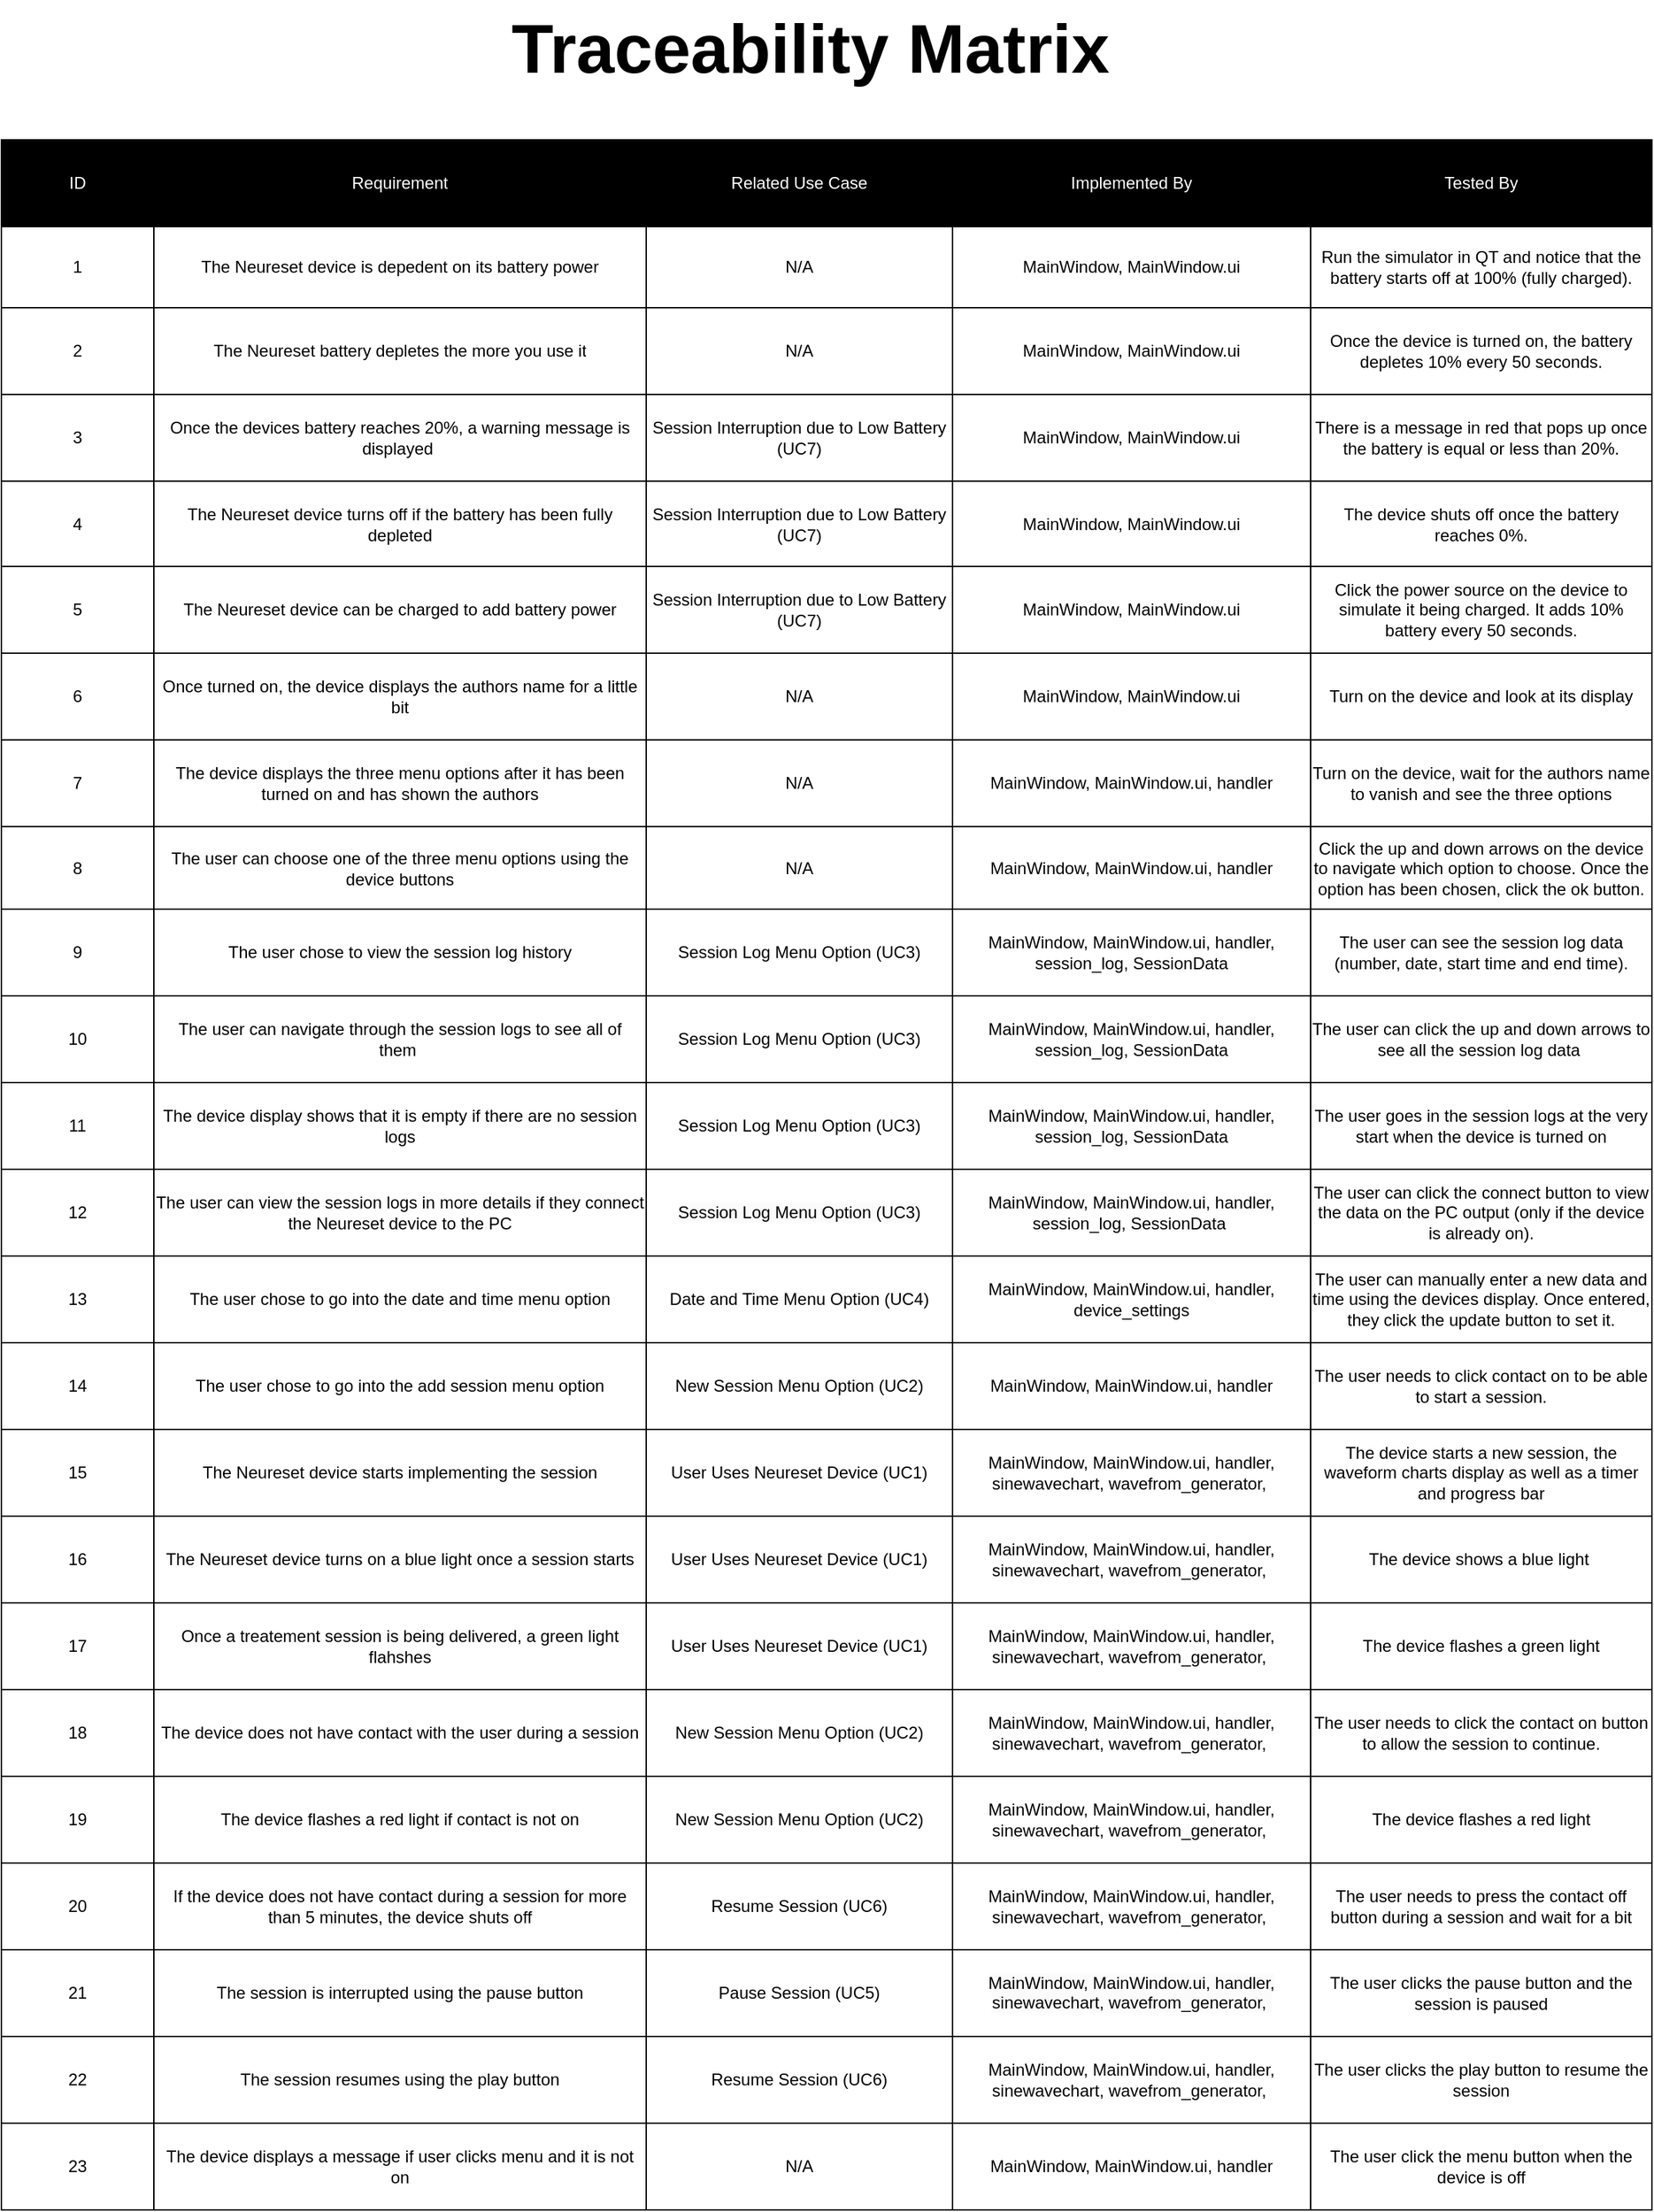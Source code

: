 <mxfile version="24.2.5" type="device">
  <diagram name="Page-1" id="7CC0Idg_L-vbRcXFa-VR">
    <mxGraphModel dx="3588" dy="2484" grid="1" gridSize="10" guides="1" tooltips="1" connect="1" arrows="1" fold="1" page="1" pageScale="1" pageWidth="1350" pageHeight="1800" math="0" shadow="0">
      <root>
        <mxCell id="0" />
        <mxCell id="1" parent="0" />
        <mxCell id="Rrt1pkGHF1JBezEq-9He-1" value="" style="shape=table;startSize=0;container=1;collapsible=0;childLayout=tableLayout;" parent="1" vertex="1">
          <mxGeometry x="80" y="180" width="1180" height="1480" as="geometry" />
        </mxCell>
        <mxCell id="Rrt1pkGHF1JBezEq-9He-2" value="" style="shape=tableRow;horizontal=0;startSize=0;swimlaneHead=0;swimlaneBody=0;strokeColor=inherit;top=0;left=0;bottom=0;right=0;collapsible=0;dropTarget=0;fillColor=none;points=[[0,0.5],[1,0.5]];portConstraint=eastwest;" parent="Rrt1pkGHF1JBezEq-9He-1" vertex="1">
          <mxGeometry width="1180" height="62" as="geometry" />
        </mxCell>
        <mxCell id="Rrt1pkGHF1JBezEq-9He-3" value="&lt;font color=&quot;#ffffff&quot;&gt;ID&lt;/font&gt;" style="shape=partialRectangle;html=1;whiteSpace=wrap;connectable=0;strokeColor=inherit;overflow=hidden;fillColor=#000000;top=0;left=0;bottom=0;right=0;pointerEvents=1;" parent="Rrt1pkGHF1JBezEq-9He-2" vertex="1">
          <mxGeometry width="109" height="62" as="geometry">
            <mxRectangle width="109" height="62" as="alternateBounds" />
          </mxGeometry>
        </mxCell>
        <mxCell id="Rrt1pkGHF1JBezEq-9He-4" value="&lt;font color=&quot;#ffffff&quot;&gt;Requirement&lt;/font&gt;" style="shape=partialRectangle;html=1;whiteSpace=wrap;connectable=0;strokeColor=inherit;overflow=hidden;fillColor=#000000;top=0;left=0;bottom=0;right=0;pointerEvents=1;" parent="Rrt1pkGHF1JBezEq-9He-2" vertex="1">
          <mxGeometry x="109" width="352" height="62" as="geometry">
            <mxRectangle width="352" height="62" as="alternateBounds" />
          </mxGeometry>
        </mxCell>
        <mxCell id="Rrt1pkGHF1JBezEq-9He-5" value="&lt;font color=&quot;#ffffff&quot;&gt;Related Use Case&lt;/font&gt;" style="shape=partialRectangle;html=1;whiteSpace=wrap;connectable=0;strokeColor=inherit;overflow=hidden;fillColor=#000000;top=0;left=0;bottom=0;right=0;pointerEvents=1;" parent="Rrt1pkGHF1JBezEq-9He-2" vertex="1">
          <mxGeometry x="461" width="219" height="62" as="geometry">
            <mxRectangle width="219" height="62" as="alternateBounds" />
          </mxGeometry>
        </mxCell>
        <mxCell id="Rrt1pkGHF1JBezEq-9He-6" value="&lt;font color=&quot;#ffffff&quot;&gt;Implemented By&lt;/font&gt;" style="shape=partialRectangle;html=1;whiteSpace=wrap;connectable=0;strokeColor=inherit;overflow=hidden;fillColor=#000000;top=0;left=0;bottom=0;right=0;pointerEvents=1;" parent="Rrt1pkGHF1JBezEq-9He-2" vertex="1">
          <mxGeometry x="680" width="256" height="62" as="geometry">
            <mxRectangle width="256" height="62" as="alternateBounds" />
          </mxGeometry>
        </mxCell>
        <mxCell id="Rrt1pkGHF1JBezEq-9He-7" value="&lt;font color=&quot;#ffffff&quot;&gt;Tested By&lt;/font&gt;" style="shape=partialRectangle;html=1;whiteSpace=wrap;connectable=0;strokeColor=inherit;overflow=hidden;fillColor=#000000;top=0;left=0;bottom=0;right=0;pointerEvents=1;" parent="Rrt1pkGHF1JBezEq-9He-2" vertex="1">
          <mxGeometry x="936" width="244" height="62" as="geometry">
            <mxRectangle width="244" height="62" as="alternateBounds" />
          </mxGeometry>
        </mxCell>
        <mxCell id="Rrt1pkGHF1JBezEq-9He-8" value="" style="shape=tableRow;horizontal=0;startSize=0;swimlaneHead=0;swimlaneBody=0;strokeColor=inherit;top=0;left=0;bottom=0;right=0;collapsible=0;dropTarget=0;fillColor=none;points=[[0,0.5],[1,0.5]];portConstraint=eastwest;" parent="Rrt1pkGHF1JBezEq-9He-1" vertex="1">
          <mxGeometry y="62" width="1180" height="58" as="geometry" />
        </mxCell>
        <mxCell id="Rrt1pkGHF1JBezEq-9He-9" value="1" style="shape=partialRectangle;html=1;whiteSpace=wrap;connectable=0;strokeColor=inherit;overflow=hidden;fillColor=none;top=0;left=0;bottom=0;right=0;pointerEvents=1;" parent="Rrt1pkGHF1JBezEq-9He-8" vertex="1">
          <mxGeometry width="109" height="58" as="geometry">
            <mxRectangle width="109" height="58" as="alternateBounds" />
          </mxGeometry>
        </mxCell>
        <mxCell id="Rrt1pkGHF1JBezEq-9He-10" value="The Neureset device is depedent on its battery power" style="shape=partialRectangle;html=1;whiteSpace=wrap;connectable=0;strokeColor=inherit;overflow=hidden;fillColor=none;top=0;left=0;bottom=0;right=0;pointerEvents=1;" parent="Rrt1pkGHF1JBezEq-9He-8" vertex="1">
          <mxGeometry x="109" width="352" height="58" as="geometry">
            <mxRectangle width="352" height="58" as="alternateBounds" />
          </mxGeometry>
        </mxCell>
        <mxCell id="Rrt1pkGHF1JBezEq-9He-11" value="N/A" style="shape=partialRectangle;html=1;whiteSpace=wrap;connectable=0;strokeColor=inherit;overflow=hidden;fillColor=none;top=0;left=0;bottom=0;right=0;pointerEvents=1;" parent="Rrt1pkGHF1JBezEq-9He-8" vertex="1">
          <mxGeometry x="461" width="219" height="58" as="geometry">
            <mxRectangle width="219" height="58" as="alternateBounds" />
          </mxGeometry>
        </mxCell>
        <mxCell id="Rrt1pkGHF1JBezEq-9He-12" value="MainWindow, MainWindow.ui" style="shape=partialRectangle;html=1;whiteSpace=wrap;connectable=0;strokeColor=inherit;overflow=hidden;fillColor=none;top=0;left=0;bottom=0;right=0;pointerEvents=1;" parent="Rrt1pkGHF1JBezEq-9He-8" vertex="1">
          <mxGeometry x="680" width="256" height="58" as="geometry">
            <mxRectangle width="256" height="58" as="alternateBounds" />
          </mxGeometry>
        </mxCell>
        <mxCell id="Rrt1pkGHF1JBezEq-9He-13" value="Run the simulator in QT and notice that the battery starts off at 100% (fully charged)." style="shape=partialRectangle;html=1;whiteSpace=wrap;connectable=0;strokeColor=inherit;overflow=hidden;fillColor=none;top=0;left=0;bottom=0;right=0;pointerEvents=1;" parent="Rrt1pkGHF1JBezEq-9He-8" vertex="1">
          <mxGeometry x="936" width="244" height="58" as="geometry">
            <mxRectangle width="244" height="58" as="alternateBounds" />
          </mxGeometry>
        </mxCell>
        <mxCell id="Rrt1pkGHF1JBezEq-9He-14" value="" style="shape=tableRow;horizontal=0;startSize=0;swimlaneHead=0;swimlaneBody=0;strokeColor=inherit;top=0;left=0;bottom=0;right=0;collapsible=0;dropTarget=0;fillColor=none;points=[[0,0.5],[1,0.5]];portConstraint=eastwest;" parent="Rrt1pkGHF1JBezEq-9He-1" vertex="1">
          <mxGeometry y="120" width="1180" height="62" as="geometry" />
        </mxCell>
        <mxCell id="Rrt1pkGHF1JBezEq-9He-15" value="2" style="shape=partialRectangle;html=1;whiteSpace=wrap;connectable=0;strokeColor=inherit;overflow=hidden;fillColor=none;top=0;left=0;bottom=0;right=0;pointerEvents=1;" parent="Rrt1pkGHF1JBezEq-9He-14" vertex="1">
          <mxGeometry width="109" height="62" as="geometry">
            <mxRectangle width="109" height="62" as="alternateBounds" />
          </mxGeometry>
        </mxCell>
        <mxCell id="Rrt1pkGHF1JBezEq-9He-16" value="The Neureset battery depletes the more you use it" style="shape=partialRectangle;html=1;whiteSpace=wrap;connectable=0;strokeColor=inherit;overflow=hidden;fillColor=none;top=0;left=0;bottom=0;right=0;pointerEvents=1;" parent="Rrt1pkGHF1JBezEq-9He-14" vertex="1">
          <mxGeometry x="109" width="352" height="62" as="geometry">
            <mxRectangle width="352" height="62" as="alternateBounds" />
          </mxGeometry>
        </mxCell>
        <mxCell id="Rrt1pkGHF1JBezEq-9He-17" value="N/A" style="shape=partialRectangle;html=1;whiteSpace=wrap;connectable=0;strokeColor=inherit;overflow=hidden;fillColor=none;top=0;left=0;bottom=0;right=0;pointerEvents=1;" parent="Rrt1pkGHF1JBezEq-9He-14" vertex="1">
          <mxGeometry x="461" width="219" height="62" as="geometry">
            <mxRectangle width="219" height="62" as="alternateBounds" />
          </mxGeometry>
        </mxCell>
        <mxCell id="Rrt1pkGHF1JBezEq-9He-18" value="MainWindow, MainWindow.ui" style="shape=partialRectangle;html=1;whiteSpace=wrap;connectable=0;strokeColor=inherit;overflow=hidden;fillColor=none;top=0;left=0;bottom=0;right=0;pointerEvents=1;" parent="Rrt1pkGHF1JBezEq-9He-14" vertex="1">
          <mxGeometry x="680" width="256" height="62" as="geometry">
            <mxRectangle width="256" height="62" as="alternateBounds" />
          </mxGeometry>
        </mxCell>
        <mxCell id="Rrt1pkGHF1JBezEq-9He-19" value="Once the device is turned on, the battery depletes 10% every 50 seconds." style="shape=partialRectangle;html=1;whiteSpace=wrap;connectable=0;strokeColor=inherit;overflow=hidden;fillColor=none;top=0;left=0;bottom=0;right=0;pointerEvents=1;" parent="Rrt1pkGHF1JBezEq-9He-14" vertex="1">
          <mxGeometry x="936" width="244" height="62" as="geometry">
            <mxRectangle width="244" height="62" as="alternateBounds" />
          </mxGeometry>
        </mxCell>
        <mxCell id="Rrt1pkGHF1JBezEq-9He-20" value="" style="shape=tableRow;horizontal=0;startSize=0;swimlaneHead=0;swimlaneBody=0;strokeColor=inherit;top=0;left=0;bottom=0;right=0;collapsible=0;dropTarget=0;fillColor=none;points=[[0,0.5],[1,0.5]];portConstraint=eastwest;" parent="Rrt1pkGHF1JBezEq-9He-1" vertex="1">
          <mxGeometry y="182" width="1180" height="62" as="geometry" />
        </mxCell>
        <mxCell id="Rrt1pkGHF1JBezEq-9He-21" value="3" style="shape=partialRectangle;html=1;whiteSpace=wrap;connectable=0;strokeColor=inherit;overflow=hidden;fillColor=none;top=0;left=0;bottom=0;right=0;pointerEvents=1;" parent="Rrt1pkGHF1JBezEq-9He-20" vertex="1">
          <mxGeometry width="109" height="62" as="geometry">
            <mxRectangle width="109" height="62" as="alternateBounds" />
          </mxGeometry>
        </mxCell>
        <mxCell id="Rrt1pkGHF1JBezEq-9He-22" value="Once the devices battery reaches 20%, a warning message is displayed&amp;nbsp;" style="shape=partialRectangle;html=1;whiteSpace=wrap;connectable=0;strokeColor=inherit;overflow=hidden;fillColor=none;top=0;left=0;bottom=0;right=0;pointerEvents=1;" parent="Rrt1pkGHF1JBezEq-9He-20" vertex="1">
          <mxGeometry x="109" width="352" height="62" as="geometry">
            <mxRectangle width="352" height="62" as="alternateBounds" />
          </mxGeometry>
        </mxCell>
        <mxCell id="Rrt1pkGHF1JBezEq-9He-23" value="Session Interruption due to Low Battery (UC7)" style="shape=partialRectangle;html=1;whiteSpace=wrap;connectable=0;strokeColor=inherit;overflow=hidden;fillColor=none;top=0;left=0;bottom=0;right=0;pointerEvents=1;" parent="Rrt1pkGHF1JBezEq-9He-20" vertex="1">
          <mxGeometry x="461" width="219" height="62" as="geometry">
            <mxRectangle width="219" height="62" as="alternateBounds" />
          </mxGeometry>
        </mxCell>
        <mxCell id="Rrt1pkGHF1JBezEq-9He-24" value="MainWindow, MainWindow.ui" style="shape=partialRectangle;html=1;whiteSpace=wrap;connectable=0;strokeColor=inherit;overflow=hidden;fillColor=none;top=0;left=0;bottom=0;right=0;pointerEvents=1;" parent="Rrt1pkGHF1JBezEq-9He-20" vertex="1">
          <mxGeometry x="680" width="256" height="62" as="geometry">
            <mxRectangle width="256" height="62" as="alternateBounds" />
          </mxGeometry>
        </mxCell>
        <mxCell id="Rrt1pkGHF1JBezEq-9He-25" value="There is a message in red that pops up once the battery is equal or less than 20%." style="shape=partialRectangle;html=1;whiteSpace=wrap;connectable=0;strokeColor=inherit;overflow=hidden;fillColor=none;top=0;left=0;bottom=0;right=0;pointerEvents=1;" parent="Rrt1pkGHF1JBezEq-9He-20" vertex="1">
          <mxGeometry x="936" width="244" height="62" as="geometry">
            <mxRectangle width="244" height="62" as="alternateBounds" />
          </mxGeometry>
        </mxCell>
        <mxCell id="Rrt1pkGHF1JBezEq-9He-26" value="" style="shape=tableRow;horizontal=0;startSize=0;swimlaneHead=0;swimlaneBody=0;strokeColor=inherit;top=0;left=0;bottom=0;right=0;collapsible=0;dropTarget=0;fillColor=none;points=[[0,0.5],[1,0.5]];portConstraint=eastwest;" parent="Rrt1pkGHF1JBezEq-9He-1" vertex="1">
          <mxGeometry y="244" width="1180" height="61" as="geometry" />
        </mxCell>
        <mxCell id="Rrt1pkGHF1JBezEq-9He-27" value="4" style="shape=partialRectangle;html=1;whiteSpace=wrap;connectable=0;strokeColor=inherit;overflow=hidden;fillColor=none;top=0;left=0;bottom=0;right=0;pointerEvents=1;" parent="Rrt1pkGHF1JBezEq-9He-26" vertex="1">
          <mxGeometry width="109" height="61" as="geometry">
            <mxRectangle width="109" height="61" as="alternateBounds" />
          </mxGeometry>
        </mxCell>
        <mxCell id="Rrt1pkGHF1JBezEq-9He-28" value="The Neureset device turns off if the battery has been fully depleted" style="shape=partialRectangle;html=1;whiteSpace=wrap;connectable=0;strokeColor=inherit;overflow=hidden;fillColor=none;top=0;left=0;bottom=0;right=0;pointerEvents=1;" parent="Rrt1pkGHF1JBezEq-9He-26" vertex="1">
          <mxGeometry x="109" width="352" height="61" as="geometry">
            <mxRectangle width="352" height="61" as="alternateBounds" />
          </mxGeometry>
        </mxCell>
        <mxCell id="Rrt1pkGHF1JBezEq-9He-29" value="Session Interruption due to Low Battery (UC7)" style="shape=partialRectangle;html=1;whiteSpace=wrap;connectable=0;strokeColor=inherit;overflow=hidden;fillColor=none;top=0;left=0;bottom=0;right=0;pointerEvents=1;" parent="Rrt1pkGHF1JBezEq-9He-26" vertex="1">
          <mxGeometry x="461" width="219" height="61" as="geometry">
            <mxRectangle width="219" height="61" as="alternateBounds" />
          </mxGeometry>
        </mxCell>
        <mxCell id="Rrt1pkGHF1JBezEq-9He-30" value="MainWindow, MainWindow.ui" style="shape=partialRectangle;html=1;whiteSpace=wrap;connectable=0;strokeColor=inherit;overflow=hidden;fillColor=none;top=0;left=0;bottom=0;right=0;pointerEvents=1;" parent="Rrt1pkGHF1JBezEq-9He-26" vertex="1">
          <mxGeometry x="680" width="256" height="61" as="geometry">
            <mxRectangle width="256" height="61" as="alternateBounds" />
          </mxGeometry>
        </mxCell>
        <mxCell id="Rrt1pkGHF1JBezEq-9He-31" value="The device shuts off once the battery reaches 0%." style="shape=partialRectangle;html=1;whiteSpace=wrap;connectable=0;strokeColor=inherit;overflow=hidden;fillColor=none;top=0;left=0;bottom=0;right=0;pointerEvents=1;" parent="Rrt1pkGHF1JBezEq-9He-26" vertex="1">
          <mxGeometry x="936" width="244" height="61" as="geometry">
            <mxRectangle width="244" height="61" as="alternateBounds" />
          </mxGeometry>
        </mxCell>
        <mxCell id="Rrt1pkGHF1JBezEq-9He-32" style="shape=tableRow;horizontal=0;startSize=0;swimlaneHead=0;swimlaneBody=0;strokeColor=inherit;top=0;left=0;bottom=0;right=0;collapsible=0;dropTarget=0;fillColor=none;points=[[0,0.5],[1,0.5]];portConstraint=eastwest;" parent="Rrt1pkGHF1JBezEq-9He-1" vertex="1">
          <mxGeometry y="305" width="1180" height="62" as="geometry" />
        </mxCell>
        <mxCell id="Rrt1pkGHF1JBezEq-9He-33" value="5" style="shape=partialRectangle;html=1;whiteSpace=wrap;connectable=0;strokeColor=inherit;overflow=hidden;fillColor=none;top=0;left=0;bottom=0;right=0;pointerEvents=1;" parent="Rrt1pkGHF1JBezEq-9He-32" vertex="1">
          <mxGeometry width="109" height="62" as="geometry">
            <mxRectangle width="109" height="62" as="alternateBounds" />
          </mxGeometry>
        </mxCell>
        <mxCell id="Rrt1pkGHF1JBezEq-9He-34" value="The Neureset device can be charged to add battery power" style="shape=partialRectangle;html=1;whiteSpace=wrap;connectable=0;strokeColor=inherit;overflow=hidden;fillColor=none;top=0;left=0;bottom=0;right=0;pointerEvents=1;" parent="Rrt1pkGHF1JBezEq-9He-32" vertex="1">
          <mxGeometry x="109" width="352" height="62" as="geometry">
            <mxRectangle width="352" height="62" as="alternateBounds" />
          </mxGeometry>
        </mxCell>
        <mxCell id="Rrt1pkGHF1JBezEq-9He-35" value="Session Interruption due to Low Battery (UC7)" style="shape=partialRectangle;html=1;whiteSpace=wrap;connectable=0;strokeColor=inherit;overflow=hidden;fillColor=none;top=0;left=0;bottom=0;right=0;pointerEvents=1;" parent="Rrt1pkGHF1JBezEq-9He-32" vertex="1">
          <mxGeometry x="461" width="219" height="62" as="geometry">
            <mxRectangle width="219" height="62" as="alternateBounds" />
          </mxGeometry>
        </mxCell>
        <mxCell id="Rrt1pkGHF1JBezEq-9He-36" value="MainWindow, MainWindow.ui" style="shape=partialRectangle;html=1;whiteSpace=wrap;connectable=0;strokeColor=inherit;overflow=hidden;fillColor=none;top=0;left=0;bottom=0;right=0;pointerEvents=1;" parent="Rrt1pkGHF1JBezEq-9He-32" vertex="1">
          <mxGeometry x="680" width="256" height="62" as="geometry">
            <mxRectangle width="256" height="62" as="alternateBounds" />
          </mxGeometry>
        </mxCell>
        <mxCell id="Rrt1pkGHF1JBezEq-9He-37" value="Click the power source on the device to simulate it being charged. It adds 10% battery every 50 seconds." style="shape=partialRectangle;html=1;whiteSpace=wrap;connectable=0;strokeColor=inherit;overflow=hidden;fillColor=none;top=0;left=0;bottom=0;right=0;pointerEvents=1;" parent="Rrt1pkGHF1JBezEq-9He-32" vertex="1">
          <mxGeometry x="936" width="244" height="62" as="geometry">
            <mxRectangle width="244" height="62" as="alternateBounds" />
          </mxGeometry>
        </mxCell>
        <mxCell id="Rrt1pkGHF1JBezEq-9He-38" style="shape=tableRow;horizontal=0;startSize=0;swimlaneHead=0;swimlaneBody=0;strokeColor=inherit;top=0;left=0;bottom=0;right=0;collapsible=0;dropTarget=0;fillColor=none;points=[[0,0.5],[1,0.5]];portConstraint=eastwest;" parent="Rrt1pkGHF1JBezEq-9He-1" vertex="1">
          <mxGeometry y="367" width="1180" height="62" as="geometry" />
        </mxCell>
        <mxCell id="Rrt1pkGHF1JBezEq-9He-39" value="6" style="shape=partialRectangle;html=1;whiteSpace=wrap;connectable=0;strokeColor=inherit;overflow=hidden;fillColor=none;top=0;left=0;bottom=0;right=0;pointerEvents=1;" parent="Rrt1pkGHF1JBezEq-9He-38" vertex="1">
          <mxGeometry width="109" height="62" as="geometry">
            <mxRectangle width="109" height="62" as="alternateBounds" />
          </mxGeometry>
        </mxCell>
        <mxCell id="Rrt1pkGHF1JBezEq-9He-40" value="Once turned on, the device displays the authors name for a little bit" style="shape=partialRectangle;html=1;whiteSpace=wrap;connectable=0;strokeColor=inherit;overflow=hidden;fillColor=none;top=0;left=0;bottom=0;right=0;pointerEvents=1;" parent="Rrt1pkGHF1JBezEq-9He-38" vertex="1">
          <mxGeometry x="109" width="352" height="62" as="geometry">
            <mxRectangle width="352" height="62" as="alternateBounds" />
          </mxGeometry>
        </mxCell>
        <mxCell id="Rrt1pkGHF1JBezEq-9He-41" value="N/A" style="shape=partialRectangle;html=1;whiteSpace=wrap;connectable=0;strokeColor=inherit;overflow=hidden;fillColor=none;top=0;left=0;bottom=0;right=0;pointerEvents=1;" parent="Rrt1pkGHF1JBezEq-9He-38" vertex="1">
          <mxGeometry x="461" width="219" height="62" as="geometry">
            <mxRectangle width="219" height="62" as="alternateBounds" />
          </mxGeometry>
        </mxCell>
        <mxCell id="Rrt1pkGHF1JBezEq-9He-42" value="MainWindow, MainWindow.ui" style="shape=partialRectangle;html=1;whiteSpace=wrap;connectable=0;strokeColor=inherit;overflow=hidden;fillColor=none;top=0;left=0;bottom=0;right=0;pointerEvents=1;" parent="Rrt1pkGHF1JBezEq-9He-38" vertex="1">
          <mxGeometry x="680" width="256" height="62" as="geometry">
            <mxRectangle width="256" height="62" as="alternateBounds" />
          </mxGeometry>
        </mxCell>
        <mxCell id="Rrt1pkGHF1JBezEq-9He-43" value="Turn on the device and look at its display" style="shape=partialRectangle;html=1;whiteSpace=wrap;connectable=0;strokeColor=inherit;overflow=hidden;fillColor=none;top=0;left=0;bottom=0;right=0;pointerEvents=1;" parent="Rrt1pkGHF1JBezEq-9He-38" vertex="1">
          <mxGeometry x="936" width="244" height="62" as="geometry">
            <mxRectangle width="244" height="62" as="alternateBounds" />
          </mxGeometry>
        </mxCell>
        <mxCell id="Rrt1pkGHF1JBezEq-9He-44" style="shape=tableRow;horizontal=0;startSize=0;swimlaneHead=0;swimlaneBody=0;strokeColor=inherit;top=0;left=0;bottom=0;right=0;collapsible=0;dropTarget=0;fillColor=none;points=[[0,0.5],[1,0.5]];portConstraint=eastwest;" parent="Rrt1pkGHF1JBezEq-9He-1" vertex="1">
          <mxGeometry y="429" width="1180" height="62" as="geometry" />
        </mxCell>
        <mxCell id="Rrt1pkGHF1JBezEq-9He-45" value="7" style="shape=partialRectangle;html=1;whiteSpace=wrap;connectable=0;strokeColor=inherit;overflow=hidden;fillColor=none;top=0;left=0;bottom=0;right=0;pointerEvents=1;" parent="Rrt1pkGHF1JBezEq-9He-44" vertex="1">
          <mxGeometry width="109" height="62" as="geometry">
            <mxRectangle width="109" height="62" as="alternateBounds" />
          </mxGeometry>
        </mxCell>
        <mxCell id="Rrt1pkGHF1JBezEq-9He-46" value="The device displays the three menu options after it has been turned on and has shown the authors" style="shape=partialRectangle;html=1;whiteSpace=wrap;connectable=0;strokeColor=inherit;overflow=hidden;fillColor=none;top=0;left=0;bottom=0;right=0;pointerEvents=1;" parent="Rrt1pkGHF1JBezEq-9He-44" vertex="1">
          <mxGeometry x="109" width="352" height="62" as="geometry">
            <mxRectangle width="352" height="62" as="alternateBounds" />
          </mxGeometry>
        </mxCell>
        <mxCell id="Rrt1pkGHF1JBezEq-9He-47" value="N/A" style="shape=partialRectangle;html=1;whiteSpace=wrap;connectable=0;strokeColor=inherit;overflow=hidden;fillColor=none;top=0;left=0;bottom=0;right=0;pointerEvents=1;" parent="Rrt1pkGHF1JBezEq-9He-44" vertex="1">
          <mxGeometry x="461" width="219" height="62" as="geometry">
            <mxRectangle width="219" height="62" as="alternateBounds" />
          </mxGeometry>
        </mxCell>
        <mxCell id="Rrt1pkGHF1JBezEq-9He-48" value="MainWindow, MainWindow.ui, handler" style="shape=partialRectangle;html=1;whiteSpace=wrap;connectable=0;strokeColor=inherit;overflow=hidden;fillColor=none;top=0;left=0;bottom=0;right=0;pointerEvents=1;" parent="Rrt1pkGHF1JBezEq-9He-44" vertex="1">
          <mxGeometry x="680" width="256" height="62" as="geometry">
            <mxRectangle width="256" height="62" as="alternateBounds" />
          </mxGeometry>
        </mxCell>
        <mxCell id="Rrt1pkGHF1JBezEq-9He-49" value="Turn on the device, wait for the authors name to vanish and see the three options" style="shape=partialRectangle;html=1;whiteSpace=wrap;connectable=0;strokeColor=inherit;overflow=hidden;fillColor=none;top=0;left=0;bottom=0;right=0;pointerEvents=1;" parent="Rrt1pkGHF1JBezEq-9He-44" vertex="1">
          <mxGeometry x="936" width="244" height="62" as="geometry">
            <mxRectangle width="244" height="62" as="alternateBounds" />
          </mxGeometry>
        </mxCell>
        <mxCell id="Rrt1pkGHF1JBezEq-9He-50" style="shape=tableRow;horizontal=0;startSize=0;swimlaneHead=0;swimlaneBody=0;strokeColor=inherit;top=0;left=0;bottom=0;right=0;collapsible=0;dropTarget=0;fillColor=none;points=[[0,0.5],[1,0.5]];portConstraint=eastwest;" parent="Rrt1pkGHF1JBezEq-9He-1" vertex="1">
          <mxGeometry y="491" width="1180" height="59" as="geometry" />
        </mxCell>
        <mxCell id="Rrt1pkGHF1JBezEq-9He-51" value="8" style="shape=partialRectangle;html=1;whiteSpace=wrap;connectable=0;strokeColor=inherit;overflow=hidden;fillColor=none;top=0;left=0;bottom=0;right=0;pointerEvents=1;" parent="Rrt1pkGHF1JBezEq-9He-50" vertex="1">
          <mxGeometry width="109" height="59" as="geometry">
            <mxRectangle width="109" height="59" as="alternateBounds" />
          </mxGeometry>
        </mxCell>
        <mxCell id="Rrt1pkGHF1JBezEq-9He-52" value="The user can choose one of the three menu options using the device buttons" style="shape=partialRectangle;html=1;whiteSpace=wrap;connectable=0;strokeColor=inherit;overflow=hidden;fillColor=none;top=0;left=0;bottom=0;right=0;pointerEvents=1;" parent="Rrt1pkGHF1JBezEq-9He-50" vertex="1">
          <mxGeometry x="109" width="352" height="59" as="geometry">
            <mxRectangle width="352" height="59" as="alternateBounds" />
          </mxGeometry>
        </mxCell>
        <mxCell id="Rrt1pkGHF1JBezEq-9He-53" value="N/A" style="shape=partialRectangle;html=1;whiteSpace=wrap;connectable=0;strokeColor=inherit;overflow=hidden;fillColor=none;top=0;left=0;bottom=0;right=0;pointerEvents=1;" parent="Rrt1pkGHF1JBezEq-9He-50" vertex="1">
          <mxGeometry x="461" width="219" height="59" as="geometry">
            <mxRectangle width="219" height="59" as="alternateBounds" />
          </mxGeometry>
        </mxCell>
        <mxCell id="Rrt1pkGHF1JBezEq-9He-54" value="MainWindow, MainWindow.ui, handler" style="shape=partialRectangle;html=1;whiteSpace=wrap;connectable=0;strokeColor=inherit;overflow=hidden;fillColor=none;top=0;left=0;bottom=0;right=0;pointerEvents=1;" parent="Rrt1pkGHF1JBezEq-9He-50" vertex="1">
          <mxGeometry x="680" width="256" height="59" as="geometry">
            <mxRectangle width="256" height="59" as="alternateBounds" />
          </mxGeometry>
        </mxCell>
        <mxCell id="Rrt1pkGHF1JBezEq-9He-55" value="Click the up and down arrows on the device to navigate which option to choose. Once the option has been chosen, click the ok button." style="shape=partialRectangle;html=1;whiteSpace=wrap;connectable=0;strokeColor=inherit;overflow=hidden;fillColor=none;top=0;left=0;bottom=0;right=0;pointerEvents=1;" parent="Rrt1pkGHF1JBezEq-9He-50" vertex="1">
          <mxGeometry x="936" width="244" height="59" as="geometry">
            <mxRectangle width="244" height="59" as="alternateBounds" />
          </mxGeometry>
        </mxCell>
        <mxCell id="Rrt1pkGHF1JBezEq-9He-56" style="shape=tableRow;horizontal=0;startSize=0;swimlaneHead=0;swimlaneBody=0;strokeColor=inherit;top=0;left=0;bottom=0;right=0;collapsible=0;dropTarget=0;fillColor=none;points=[[0,0.5],[1,0.5]];portConstraint=eastwest;" parent="Rrt1pkGHF1JBezEq-9He-1" vertex="1">
          <mxGeometry y="550" width="1180" height="62" as="geometry" />
        </mxCell>
        <mxCell id="Rrt1pkGHF1JBezEq-9He-57" value="9" style="shape=partialRectangle;html=1;whiteSpace=wrap;connectable=0;strokeColor=inherit;overflow=hidden;fillColor=none;top=0;left=0;bottom=0;right=0;pointerEvents=1;" parent="Rrt1pkGHF1JBezEq-9He-56" vertex="1">
          <mxGeometry width="109" height="62" as="geometry">
            <mxRectangle width="109" height="62" as="alternateBounds" />
          </mxGeometry>
        </mxCell>
        <mxCell id="Rrt1pkGHF1JBezEq-9He-58" value="The user chose to view the session log history" style="shape=partialRectangle;html=1;whiteSpace=wrap;connectable=0;strokeColor=inherit;overflow=hidden;fillColor=none;top=0;left=0;bottom=0;right=0;pointerEvents=1;" parent="Rrt1pkGHF1JBezEq-9He-56" vertex="1">
          <mxGeometry x="109" width="352" height="62" as="geometry">
            <mxRectangle width="352" height="62" as="alternateBounds" />
          </mxGeometry>
        </mxCell>
        <mxCell id="Rrt1pkGHF1JBezEq-9He-59" value="Session Log Menu Option (UC3)" style="shape=partialRectangle;html=1;whiteSpace=wrap;connectable=0;strokeColor=inherit;overflow=hidden;fillColor=none;top=0;left=0;bottom=0;right=0;pointerEvents=1;" parent="Rrt1pkGHF1JBezEq-9He-56" vertex="1">
          <mxGeometry x="461" width="219" height="62" as="geometry">
            <mxRectangle width="219" height="62" as="alternateBounds" />
          </mxGeometry>
        </mxCell>
        <mxCell id="Rrt1pkGHF1JBezEq-9He-60" value="MainWindow, MainWindow.ui, handler, session_log, SessionData" style="shape=partialRectangle;html=1;whiteSpace=wrap;connectable=0;strokeColor=inherit;overflow=hidden;fillColor=none;top=0;left=0;bottom=0;right=0;pointerEvents=1;" parent="Rrt1pkGHF1JBezEq-9He-56" vertex="1">
          <mxGeometry x="680" width="256" height="62" as="geometry">
            <mxRectangle width="256" height="62" as="alternateBounds" />
          </mxGeometry>
        </mxCell>
        <mxCell id="Rrt1pkGHF1JBezEq-9He-61" value="The user can see the session log data (number, date, start time and end time)." style="shape=partialRectangle;html=1;whiteSpace=wrap;connectable=0;strokeColor=inherit;overflow=hidden;fillColor=none;top=0;left=0;bottom=0;right=0;pointerEvents=1;" parent="Rrt1pkGHF1JBezEq-9He-56" vertex="1">
          <mxGeometry x="936" width="244" height="62" as="geometry">
            <mxRectangle width="244" height="62" as="alternateBounds" />
          </mxGeometry>
        </mxCell>
        <mxCell id="Rrt1pkGHF1JBezEq-9He-62" style="shape=tableRow;horizontal=0;startSize=0;swimlaneHead=0;swimlaneBody=0;strokeColor=inherit;top=0;left=0;bottom=0;right=0;collapsible=0;dropTarget=0;fillColor=none;points=[[0,0.5],[1,0.5]];portConstraint=eastwest;" parent="Rrt1pkGHF1JBezEq-9He-1" vertex="1">
          <mxGeometry y="612" width="1180" height="62" as="geometry" />
        </mxCell>
        <mxCell id="Rrt1pkGHF1JBezEq-9He-63" value="10" style="shape=partialRectangle;html=1;whiteSpace=wrap;connectable=0;strokeColor=inherit;overflow=hidden;fillColor=none;top=0;left=0;bottom=0;right=0;pointerEvents=1;" parent="Rrt1pkGHF1JBezEq-9He-62" vertex="1">
          <mxGeometry width="109" height="62" as="geometry">
            <mxRectangle width="109" height="62" as="alternateBounds" />
          </mxGeometry>
        </mxCell>
        <mxCell id="Rrt1pkGHF1JBezEq-9He-64" value="The user can navigate through the session logs to see all of them&amp;nbsp;" style="shape=partialRectangle;html=1;whiteSpace=wrap;connectable=0;strokeColor=inherit;overflow=hidden;fillColor=none;top=0;left=0;bottom=0;right=0;pointerEvents=1;" parent="Rrt1pkGHF1JBezEq-9He-62" vertex="1">
          <mxGeometry x="109" width="352" height="62" as="geometry">
            <mxRectangle width="352" height="62" as="alternateBounds" />
          </mxGeometry>
        </mxCell>
        <mxCell id="Rrt1pkGHF1JBezEq-9He-65" value="Session Log Menu Option (UC3)" style="shape=partialRectangle;html=1;whiteSpace=wrap;connectable=0;strokeColor=inherit;overflow=hidden;fillColor=none;top=0;left=0;bottom=0;right=0;pointerEvents=1;" parent="Rrt1pkGHF1JBezEq-9He-62" vertex="1">
          <mxGeometry x="461" width="219" height="62" as="geometry">
            <mxRectangle width="219" height="62" as="alternateBounds" />
          </mxGeometry>
        </mxCell>
        <mxCell id="Rrt1pkGHF1JBezEq-9He-66" value="MainWindow, MainWindow.ui, handler, session_log, SessionData" style="shape=partialRectangle;html=1;whiteSpace=wrap;connectable=0;strokeColor=inherit;overflow=hidden;fillColor=none;top=0;left=0;bottom=0;right=0;pointerEvents=1;" parent="Rrt1pkGHF1JBezEq-9He-62" vertex="1">
          <mxGeometry x="680" width="256" height="62" as="geometry">
            <mxRectangle width="256" height="62" as="alternateBounds" />
          </mxGeometry>
        </mxCell>
        <mxCell id="Rrt1pkGHF1JBezEq-9He-67" value="The user can click the up and down arrows to see all the session log data&amp;nbsp;" style="shape=partialRectangle;html=1;whiteSpace=wrap;connectable=0;strokeColor=inherit;overflow=hidden;fillColor=none;top=0;left=0;bottom=0;right=0;pointerEvents=1;" parent="Rrt1pkGHF1JBezEq-9He-62" vertex="1">
          <mxGeometry x="936" width="244" height="62" as="geometry">
            <mxRectangle width="244" height="62" as="alternateBounds" />
          </mxGeometry>
        </mxCell>
        <mxCell id="tTmwREa-qUHU4TCVnqNG-21" style="shape=tableRow;horizontal=0;startSize=0;swimlaneHead=0;swimlaneBody=0;strokeColor=inherit;top=0;left=0;bottom=0;right=0;collapsible=0;dropTarget=0;fillColor=none;points=[[0,0.5],[1,0.5]];portConstraint=eastwest;" vertex="1" parent="Rrt1pkGHF1JBezEq-9He-1">
          <mxGeometry y="674" width="1180" height="62" as="geometry" />
        </mxCell>
        <mxCell id="tTmwREa-qUHU4TCVnqNG-22" value="11" style="shape=partialRectangle;html=1;whiteSpace=wrap;connectable=0;strokeColor=inherit;overflow=hidden;fillColor=none;top=0;left=0;bottom=0;right=0;pointerEvents=1;" vertex="1" parent="tTmwREa-qUHU4TCVnqNG-21">
          <mxGeometry width="109" height="62" as="geometry">
            <mxRectangle width="109" height="62" as="alternateBounds" />
          </mxGeometry>
        </mxCell>
        <mxCell id="tTmwREa-qUHU4TCVnqNG-23" value="The device display shows that it is empty if there are no session logs" style="shape=partialRectangle;html=1;whiteSpace=wrap;connectable=0;strokeColor=inherit;overflow=hidden;fillColor=none;top=0;left=0;bottom=0;right=0;pointerEvents=1;" vertex="1" parent="tTmwREa-qUHU4TCVnqNG-21">
          <mxGeometry x="109" width="352" height="62" as="geometry">
            <mxRectangle width="352" height="62" as="alternateBounds" />
          </mxGeometry>
        </mxCell>
        <mxCell id="tTmwREa-qUHU4TCVnqNG-24" value="Session Log Menu Option (UC3)" style="shape=partialRectangle;html=1;whiteSpace=wrap;connectable=0;strokeColor=inherit;overflow=hidden;fillColor=none;top=0;left=0;bottom=0;right=0;pointerEvents=1;" vertex="1" parent="tTmwREa-qUHU4TCVnqNG-21">
          <mxGeometry x="461" width="219" height="62" as="geometry">
            <mxRectangle width="219" height="62" as="alternateBounds" />
          </mxGeometry>
        </mxCell>
        <mxCell id="tTmwREa-qUHU4TCVnqNG-25" value="MainWindow, MainWindow.ui, handler, session_log, SessionData" style="shape=partialRectangle;html=1;whiteSpace=wrap;connectable=0;strokeColor=inherit;overflow=hidden;fillColor=none;top=0;left=0;bottom=0;right=0;pointerEvents=1;" vertex="1" parent="tTmwREa-qUHU4TCVnqNG-21">
          <mxGeometry x="680" width="256" height="62" as="geometry">
            <mxRectangle width="256" height="62" as="alternateBounds" />
          </mxGeometry>
        </mxCell>
        <mxCell id="tTmwREa-qUHU4TCVnqNG-26" value="The user goes in the session logs at the very start when the device is turned on" style="shape=partialRectangle;html=1;whiteSpace=wrap;connectable=0;strokeColor=inherit;overflow=hidden;fillColor=none;top=0;left=0;bottom=0;right=0;pointerEvents=1;" vertex="1" parent="tTmwREa-qUHU4TCVnqNG-21">
          <mxGeometry x="936" width="244" height="62" as="geometry">
            <mxRectangle width="244" height="62" as="alternateBounds" />
          </mxGeometry>
        </mxCell>
        <mxCell id="Rrt1pkGHF1JBezEq-9He-68" style="shape=tableRow;horizontal=0;startSize=0;swimlaneHead=0;swimlaneBody=0;strokeColor=inherit;top=0;left=0;bottom=0;right=0;collapsible=0;dropTarget=0;fillColor=none;points=[[0,0.5],[1,0.5]];portConstraint=eastwest;" parent="Rrt1pkGHF1JBezEq-9He-1" vertex="1">
          <mxGeometry y="736" width="1180" height="62" as="geometry" />
        </mxCell>
        <mxCell id="Rrt1pkGHF1JBezEq-9He-69" value="12" style="shape=partialRectangle;html=1;whiteSpace=wrap;connectable=0;strokeColor=inherit;overflow=hidden;fillColor=none;top=0;left=0;bottom=0;right=0;pointerEvents=1;" parent="Rrt1pkGHF1JBezEq-9He-68" vertex="1">
          <mxGeometry width="109" height="62" as="geometry">
            <mxRectangle width="109" height="62" as="alternateBounds" />
          </mxGeometry>
        </mxCell>
        <mxCell id="Rrt1pkGHF1JBezEq-9He-70" value="The user can view the session logs in more details if they connect the Neureset device to the PC" style="shape=partialRectangle;html=1;whiteSpace=wrap;connectable=0;strokeColor=inherit;overflow=hidden;fillColor=none;top=0;left=0;bottom=0;right=0;pointerEvents=1;" parent="Rrt1pkGHF1JBezEq-9He-68" vertex="1">
          <mxGeometry x="109" width="352" height="62" as="geometry">
            <mxRectangle width="352" height="62" as="alternateBounds" />
          </mxGeometry>
        </mxCell>
        <mxCell id="Rrt1pkGHF1JBezEq-9He-71" value="&lt;span style=&quot;color: rgb(0, 0, 0); font-family: Helvetica; font-size: 12px; font-style: normal; font-variant-ligatures: normal; font-variant-caps: normal; font-weight: 400; letter-spacing: normal; orphans: 2; text-align: center; text-indent: 0px; text-transform: none; widows: 2; word-spacing: 0px; -webkit-text-stroke-width: 0px; white-space: normal; background-color: rgb(251, 251, 251); text-decoration-thickness: initial; text-decoration-style: initial; text-decoration-color: initial; display: inline !important; float: none;&quot;&gt;Session Log Menu Option (UC3)&lt;/span&gt;" style="shape=partialRectangle;html=1;whiteSpace=wrap;connectable=0;strokeColor=inherit;overflow=hidden;fillColor=none;top=0;left=0;bottom=0;right=0;pointerEvents=1;" parent="Rrt1pkGHF1JBezEq-9He-68" vertex="1">
          <mxGeometry x="461" width="219" height="62" as="geometry">
            <mxRectangle width="219" height="62" as="alternateBounds" />
          </mxGeometry>
        </mxCell>
        <mxCell id="Rrt1pkGHF1JBezEq-9He-72" value="MainWindow, MainWindow.ui, handler, session_log, SessionData&amp;nbsp;" style="shape=partialRectangle;html=1;whiteSpace=wrap;connectable=0;strokeColor=inherit;overflow=hidden;fillColor=none;top=0;left=0;bottom=0;right=0;pointerEvents=1;" parent="Rrt1pkGHF1JBezEq-9He-68" vertex="1">
          <mxGeometry x="680" width="256" height="62" as="geometry">
            <mxRectangle width="256" height="62" as="alternateBounds" />
          </mxGeometry>
        </mxCell>
        <mxCell id="Rrt1pkGHF1JBezEq-9He-73" value="The user can click the connect button to view the data on the PC output (only if the device is already on)." style="shape=partialRectangle;html=1;whiteSpace=wrap;connectable=0;strokeColor=inherit;overflow=hidden;fillColor=none;top=0;left=0;bottom=0;right=0;pointerEvents=1;" parent="Rrt1pkGHF1JBezEq-9He-68" vertex="1">
          <mxGeometry x="936" width="244" height="62" as="geometry">
            <mxRectangle width="244" height="62" as="alternateBounds" />
          </mxGeometry>
        </mxCell>
        <mxCell id="Rrt1pkGHF1JBezEq-9He-74" style="shape=tableRow;horizontal=0;startSize=0;swimlaneHead=0;swimlaneBody=0;strokeColor=inherit;top=0;left=0;bottom=0;right=0;collapsible=0;dropTarget=0;fillColor=none;points=[[0,0.5],[1,0.5]];portConstraint=eastwest;" parent="Rrt1pkGHF1JBezEq-9He-1" vertex="1">
          <mxGeometry y="798" width="1180" height="62" as="geometry" />
        </mxCell>
        <mxCell id="Rrt1pkGHF1JBezEq-9He-75" value="13" style="shape=partialRectangle;html=1;whiteSpace=wrap;connectable=0;strokeColor=inherit;overflow=hidden;fillColor=none;top=0;left=0;bottom=0;right=0;pointerEvents=1;" parent="Rrt1pkGHF1JBezEq-9He-74" vertex="1">
          <mxGeometry width="109" height="62" as="geometry">
            <mxRectangle width="109" height="62" as="alternateBounds" />
          </mxGeometry>
        </mxCell>
        <mxCell id="Rrt1pkGHF1JBezEq-9He-76" value="The user chose to go into the date and time menu option" style="shape=partialRectangle;html=1;whiteSpace=wrap;connectable=0;strokeColor=inherit;overflow=hidden;fillColor=none;top=0;left=0;bottom=0;right=0;pointerEvents=1;" parent="Rrt1pkGHF1JBezEq-9He-74" vertex="1">
          <mxGeometry x="109" width="352" height="62" as="geometry">
            <mxRectangle width="352" height="62" as="alternateBounds" />
          </mxGeometry>
        </mxCell>
        <mxCell id="Rrt1pkGHF1JBezEq-9He-77" value="Date and Time Menu Option (UC4)" style="shape=partialRectangle;html=1;whiteSpace=wrap;connectable=0;strokeColor=inherit;overflow=hidden;fillColor=none;top=0;left=0;bottom=0;right=0;pointerEvents=1;" parent="Rrt1pkGHF1JBezEq-9He-74" vertex="1">
          <mxGeometry x="461" width="219" height="62" as="geometry">
            <mxRectangle width="219" height="62" as="alternateBounds" />
          </mxGeometry>
        </mxCell>
        <mxCell id="Rrt1pkGHF1JBezEq-9He-78" value="MainWindow, MainWindow.ui, handler, device_settings" style="shape=partialRectangle;html=1;whiteSpace=wrap;connectable=0;strokeColor=inherit;overflow=hidden;fillColor=none;top=0;left=0;bottom=0;right=0;pointerEvents=1;" parent="Rrt1pkGHF1JBezEq-9He-74" vertex="1">
          <mxGeometry x="680" width="256" height="62" as="geometry">
            <mxRectangle width="256" height="62" as="alternateBounds" />
          </mxGeometry>
        </mxCell>
        <mxCell id="Rrt1pkGHF1JBezEq-9He-79" value="The user can manually enter a new data and time using the devices display. Once entered, they click the update button to set it." style="shape=partialRectangle;html=1;whiteSpace=wrap;connectable=0;strokeColor=inherit;overflow=hidden;fillColor=none;top=0;left=0;bottom=0;right=0;pointerEvents=1;" parent="Rrt1pkGHF1JBezEq-9He-74" vertex="1">
          <mxGeometry x="936" width="244" height="62" as="geometry">
            <mxRectangle width="244" height="62" as="alternateBounds" />
          </mxGeometry>
        </mxCell>
        <mxCell id="Rrt1pkGHF1JBezEq-9He-80" style="shape=tableRow;horizontal=0;startSize=0;swimlaneHead=0;swimlaneBody=0;strokeColor=inherit;top=0;left=0;bottom=0;right=0;collapsible=0;dropTarget=0;fillColor=none;points=[[0,0.5],[1,0.5]];portConstraint=eastwest;" parent="Rrt1pkGHF1JBezEq-9He-1" vertex="1">
          <mxGeometry y="860" width="1180" height="62" as="geometry" />
        </mxCell>
        <mxCell id="Rrt1pkGHF1JBezEq-9He-81" value="14" style="shape=partialRectangle;html=1;whiteSpace=wrap;connectable=0;strokeColor=inherit;overflow=hidden;fillColor=none;top=0;left=0;bottom=0;right=0;pointerEvents=1;" parent="Rrt1pkGHF1JBezEq-9He-80" vertex="1">
          <mxGeometry width="109" height="62" as="geometry">
            <mxRectangle width="109" height="62" as="alternateBounds" />
          </mxGeometry>
        </mxCell>
        <mxCell id="Rrt1pkGHF1JBezEq-9He-82" value="The user chose to go into the add session menu option" style="shape=partialRectangle;html=1;whiteSpace=wrap;connectable=0;strokeColor=inherit;overflow=hidden;fillColor=none;top=0;left=0;bottom=0;right=0;pointerEvents=1;" parent="Rrt1pkGHF1JBezEq-9He-80" vertex="1">
          <mxGeometry x="109" width="352" height="62" as="geometry">
            <mxRectangle width="352" height="62" as="alternateBounds" />
          </mxGeometry>
        </mxCell>
        <mxCell id="Rrt1pkGHF1JBezEq-9He-83" value="New Session Menu Option (UC2)" style="shape=partialRectangle;html=1;whiteSpace=wrap;connectable=0;strokeColor=inherit;overflow=hidden;fillColor=none;top=0;left=0;bottom=0;right=0;pointerEvents=1;" parent="Rrt1pkGHF1JBezEq-9He-80" vertex="1">
          <mxGeometry x="461" width="219" height="62" as="geometry">
            <mxRectangle width="219" height="62" as="alternateBounds" />
          </mxGeometry>
        </mxCell>
        <mxCell id="Rrt1pkGHF1JBezEq-9He-84" value="MainWindow, MainWindow.ui, handler" style="shape=partialRectangle;html=1;whiteSpace=wrap;connectable=0;strokeColor=inherit;overflow=hidden;fillColor=none;top=0;left=0;bottom=0;right=0;pointerEvents=1;" parent="Rrt1pkGHF1JBezEq-9He-80" vertex="1">
          <mxGeometry x="680" width="256" height="62" as="geometry">
            <mxRectangle width="256" height="62" as="alternateBounds" />
          </mxGeometry>
        </mxCell>
        <mxCell id="Rrt1pkGHF1JBezEq-9He-85" value="The user needs to click contact on to be able to start a session." style="shape=partialRectangle;html=1;whiteSpace=wrap;connectable=0;strokeColor=inherit;overflow=hidden;fillColor=none;top=0;left=0;bottom=0;right=0;pointerEvents=1;" parent="Rrt1pkGHF1JBezEq-9He-80" vertex="1">
          <mxGeometry x="936" width="244" height="62" as="geometry">
            <mxRectangle width="244" height="62" as="alternateBounds" />
          </mxGeometry>
        </mxCell>
        <mxCell id="Rrt1pkGHF1JBezEq-9He-86" style="shape=tableRow;horizontal=0;startSize=0;swimlaneHead=0;swimlaneBody=0;strokeColor=inherit;top=0;left=0;bottom=0;right=0;collapsible=0;dropTarget=0;fillColor=none;points=[[0,0.5],[1,0.5]];portConstraint=eastwest;" parent="Rrt1pkGHF1JBezEq-9He-1" vertex="1">
          <mxGeometry y="922" width="1180" height="62" as="geometry" />
        </mxCell>
        <mxCell id="Rrt1pkGHF1JBezEq-9He-87" value="15" style="shape=partialRectangle;html=1;whiteSpace=wrap;connectable=0;strokeColor=inherit;overflow=hidden;fillColor=none;top=0;left=0;bottom=0;right=0;pointerEvents=1;" parent="Rrt1pkGHF1JBezEq-9He-86" vertex="1">
          <mxGeometry width="109" height="62" as="geometry">
            <mxRectangle width="109" height="62" as="alternateBounds" />
          </mxGeometry>
        </mxCell>
        <mxCell id="Rrt1pkGHF1JBezEq-9He-88" value="The Neureset device starts implementing the session" style="shape=partialRectangle;html=1;whiteSpace=wrap;connectable=0;strokeColor=inherit;overflow=hidden;fillColor=none;top=0;left=0;bottom=0;right=0;pointerEvents=1;" parent="Rrt1pkGHF1JBezEq-9He-86" vertex="1">
          <mxGeometry x="109" width="352" height="62" as="geometry">
            <mxRectangle width="352" height="62" as="alternateBounds" />
          </mxGeometry>
        </mxCell>
        <mxCell id="Rrt1pkGHF1JBezEq-9He-89" value="User Uses Neureset Device (UC1)" style="shape=partialRectangle;html=1;whiteSpace=wrap;connectable=0;strokeColor=inherit;overflow=hidden;fillColor=none;top=0;left=0;bottom=0;right=0;pointerEvents=1;" parent="Rrt1pkGHF1JBezEq-9He-86" vertex="1">
          <mxGeometry x="461" width="219" height="62" as="geometry">
            <mxRectangle width="219" height="62" as="alternateBounds" />
          </mxGeometry>
        </mxCell>
        <mxCell id="Rrt1pkGHF1JBezEq-9He-90" value="MainWindow, MainWindow.ui, handler, sinewavechart, wavefrom_generator,&amp;nbsp;" style="shape=partialRectangle;html=1;whiteSpace=wrap;connectable=0;strokeColor=inherit;overflow=hidden;fillColor=none;top=0;left=0;bottom=0;right=0;pointerEvents=1;" parent="Rrt1pkGHF1JBezEq-9He-86" vertex="1">
          <mxGeometry x="680" width="256" height="62" as="geometry">
            <mxRectangle width="256" height="62" as="alternateBounds" />
          </mxGeometry>
        </mxCell>
        <mxCell id="Rrt1pkGHF1JBezEq-9He-91" value="The device starts a new session, the waveform charts display as well as a timer and progress bar" style="shape=partialRectangle;html=1;whiteSpace=wrap;connectable=0;strokeColor=inherit;overflow=hidden;fillColor=none;top=0;left=0;bottom=0;right=0;pointerEvents=1;" parent="Rrt1pkGHF1JBezEq-9He-86" vertex="1">
          <mxGeometry x="936" width="244" height="62" as="geometry">
            <mxRectangle width="244" height="62" as="alternateBounds" />
          </mxGeometry>
        </mxCell>
        <mxCell id="tTmwREa-qUHU4TCVnqNG-3" style="shape=tableRow;horizontal=0;startSize=0;swimlaneHead=0;swimlaneBody=0;strokeColor=inherit;top=0;left=0;bottom=0;right=0;collapsible=0;dropTarget=0;fillColor=none;points=[[0,0.5],[1,0.5]];portConstraint=eastwest;" vertex="1" parent="Rrt1pkGHF1JBezEq-9He-1">
          <mxGeometry y="984" width="1180" height="62" as="geometry" />
        </mxCell>
        <mxCell id="tTmwREa-qUHU4TCVnqNG-4" value="16" style="shape=partialRectangle;html=1;whiteSpace=wrap;connectable=0;strokeColor=inherit;overflow=hidden;fillColor=none;top=0;left=0;bottom=0;right=0;pointerEvents=1;" vertex="1" parent="tTmwREa-qUHU4TCVnqNG-3">
          <mxGeometry width="109" height="62" as="geometry">
            <mxRectangle width="109" height="62" as="alternateBounds" />
          </mxGeometry>
        </mxCell>
        <mxCell id="tTmwREa-qUHU4TCVnqNG-5" value="The Neureset device turns on a blue light once a session starts" style="shape=partialRectangle;html=1;whiteSpace=wrap;connectable=0;strokeColor=inherit;overflow=hidden;fillColor=none;top=0;left=0;bottom=0;right=0;pointerEvents=1;" vertex="1" parent="tTmwREa-qUHU4TCVnqNG-3">
          <mxGeometry x="109" width="352" height="62" as="geometry">
            <mxRectangle width="352" height="62" as="alternateBounds" />
          </mxGeometry>
        </mxCell>
        <mxCell id="tTmwREa-qUHU4TCVnqNG-6" value="User Uses Neureset Device (UC1)" style="shape=partialRectangle;html=1;whiteSpace=wrap;connectable=0;strokeColor=inherit;overflow=hidden;fillColor=none;top=0;left=0;bottom=0;right=0;pointerEvents=1;" vertex="1" parent="tTmwREa-qUHU4TCVnqNG-3">
          <mxGeometry x="461" width="219" height="62" as="geometry">
            <mxRectangle width="219" height="62" as="alternateBounds" />
          </mxGeometry>
        </mxCell>
        <mxCell id="tTmwREa-qUHU4TCVnqNG-7" value="MainWindow, MainWindow.ui, handler, sinewavechart, wavefrom_generator,&amp;nbsp;" style="shape=partialRectangle;html=1;whiteSpace=wrap;connectable=0;strokeColor=inherit;overflow=hidden;fillColor=none;top=0;left=0;bottom=0;right=0;pointerEvents=1;" vertex="1" parent="tTmwREa-qUHU4TCVnqNG-3">
          <mxGeometry x="680" width="256" height="62" as="geometry">
            <mxRectangle width="256" height="62" as="alternateBounds" />
          </mxGeometry>
        </mxCell>
        <mxCell id="tTmwREa-qUHU4TCVnqNG-8" value="The device shows a blue light&amp;nbsp;" style="shape=partialRectangle;html=1;whiteSpace=wrap;connectable=0;strokeColor=inherit;overflow=hidden;fillColor=none;top=0;left=0;bottom=0;right=0;pointerEvents=1;" vertex="1" parent="tTmwREa-qUHU4TCVnqNG-3">
          <mxGeometry x="936" width="244" height="62" as="geometry">
            <mxRectangle width="244" height="62" as="alternateBounds" />
          </mxGeometry>
        </mxCell>
        <mxCell id="tTmwREa-qUHU4TCVnqNG-9" style="shape=tableRow;horizontal=0;startSize=0;swimlaneHead=0;swimlaneBody=0;strokeColor=inherit;top=0;left=0;bottom=0;right=0;collapsible=0;dropTarget=0;fillColor=none;points=[[0,0.5],[1,0.5]];portConstraint=eastwest;" vertex="1" parent="Rrt1pkGHF1JBezEq-9He-1">
          <mxGeometry y="1046" width="1180" height="62" as="geometry" />
        </mxCell>
        <mxCell id="tTmwREa-qUHU4TCVnqNG-10" value="17" style="shape=partialRectangle;html=1;whiteSpace=wrap;connectable=0;strokeColor=inherit;overflow=hidden;fillColor=none;top=0;left=0;bottom=0;right=0;pointerEvents=1;" vertex="1" parent="tTmwREa-qUHU4TCVnqNG-9">
          <mxGeometry width="109" height="62" as="geometry">
            <mxRectangle width="109" height="62" as="alternateBounds" />
          </mxGeometry>
        </mxCell>
        <mxCell id="tTmwREa-qUHU4TCVnqNG-11" value="Once a treatement session is being delivered, a green light flahshes" style="shape=partialRectangle;html=1;whiteSpace=wrap;connectable=0;strokeColor=inherit;overflow=hidden;fillColor=none;top=0;left=0;bottom=0;right=0;pointerEvents=1;" vertex="1" parent="tTmwREa-qUHU4TCVnqNG-9">
          <mxGeometry x="109" width="352" height="62" as="geometry">
            <mxRectangle width="352" height="62" as="alternateBounds" />
          </mxGeometry>
        </mxCell>
        <mxCell id="tTmwREa-qUHU4TCVnqNG-12" value="User Uses Neureset Device (UC1)" style="shape=partialRectangle;html=1;whiteSpace=wrap;connectable=0;strokeColor=inherit;overflow=hidden;fillColor=none;top=0;left=0;bottom=0;right=0;pointerEvents=1;" vertex="1" parent="tTmwREa-qUHU4TCVnqNG-9">
          <mxGeometry x="461" width="219" height="62" as="geometry">
            <mxRectangle width="219" height="62" as="alternateBounds" />
          </mxGeometry>
        </mxCell>
        <mxCell id="tTmwREa-qUHU4TCVnqNG-13" value="MainWindow, MainWindow.ui, handler, sinewavechart, wavefrom_generator,&amp;nbsp;" style="shape=partialRectangle;html=1;whiteSpace=wrap;connectable=0;strokeColor=inherit;overflow=hidden;fillColor=none;top=0;left=0;bottom=0;right=0;pointerEvents=1;" vertex="1" parent="tTmwREa-qUHU4TCVnqNG-9">
          <mxGeometry x="680" width="256" height="62" as="geometry">
            <mxRectangle width="256" height="62" as="alternateBounds" />
          </mxGeometry>
        </mxCell>
        <mxCell id="tTmwREa-qUHU4TCVnqNG-14" value="The device flashes a green light" style="shape=partialRectangle;html=1;whiteSpace=wrap;connectable=0;strokeColor=inherit;overflow=hidden;fillColor=none;top=0;left=0;bottom=0;right=0;pointerEvents=1;" vertex="1" parent="tTmwREa-qUHU4TCVnqNG-9">
          <mxGeometry x="936" width="244" height="62" as="geometry">
            <mxRectangle width="244" height="62" as="alternateBounds" />
          </mxGeometry>
        </mxCell>
        <mxCell id="Rrt1pkGHF1JBezEq-9He-92" style="shape=tableRow;horizontal=0;startSize=0;swimlaneHead=0;swimlaneBody=0;strokeColor=inherit;top=0;left=0;bottom=0;right=0;collapsible=0;dropTarget=0;fillColor=none;points=[[0,0.5],[1,0.5]];portConstraint=eastwest;" parent="Rrt1pkGHF1JBezEq-9He-1" vertex="1">
          <mxGeometry y="1108" width="1180" height="62" as="geometry" />
        </mxCell>
        <mxCell id="Rrt1pkGHF1JBezEq-9He-93" value="18" style="shape=partialRectangle;html=1;whiteSpace=wrap;connectable=0;strokeColor=inherit;overflow=hidden;fillColor=none;top=0;left=0;bottom=0;right=0;pointerEvents=1;" parent="Rrt1pkGHF1JBezEq-9He-92" vertex="1">
          <mxGeometry width="109" height="62" as="geometry">
            <mxRectangle width="109" height="62" as="alternateBounds" />
          </mxGeometry>
        </mxCell>
        <mxCell id="Rrt1pkGHF1JBezEq-9He-94" value="The device does not have contact with the user during a session" style="shape=partialRectangle;html=1;whiteSpace=wrap;connectable=0;strokeColor=inherit;overflow=hidden;fillColor=none;top=0;left=0;bottom=0;right=0;pointerEvents=1;" parent="Rrt1pkGHF1JBezEq-9He-92" vertex="1">
          <mxGeometry x="109" width="352" height="62" as="geometry">
            <mxRectangle width="352" height="62" as="alternateBounds" />
          </mxGeometry>
        </mxCell>
        <mxCell id="Rrt1pkGHF1JBezEq-9He-95" value="New Session Menu Option (UC2)" style="shape=partialRectangle;html=1;whiteSpace=wrap;connectable=0;strokeColor=inherit;overflow=hidden;fillColor=none;top=0;left=0;bottom=0;right=0;pointerEvents=1;" parent="Rrt1pkGHF1JBezEq-9He-92" vertex="1">
          <mxGeometry x="461" width="219" height="62" as="geometry">
            <mxRectangle width="219" height="62" as="alternateBounds" />
          </mxGeometry>
        </mxCell>
        <mxCell id="Rrt1pkGHF1JBezEq-9He-96" value="MainWindow, MainWindow.ui, handler, sinewavechart, wavefrom_generator,&amp;nbsp;" style="shape=partialRectangle;html=1;whiteSpace=wrap;connectable=0;strokeColor=inherit;overflow=hidden;fillColor=none;top=0;left=0;bottom=0;right=0;pointerEvents=1;" parent="Rrt1pkGHF1JBezEq-9He-92" vertex="1">
          <mxGeometry x="680" width="256" height="62" as="geometry">
            <mxRectangle width="256" height="62" as="alternateBounds" />
          </mxGeometry>
        </mxCell>
        <mxCell id="Rrt1pkGHF1JBezEq-9He-97" value="The user needs to click the contact on button to allow the session to continue." style="shape=partialRectangle;html=1;whiteSpace=wrap;connectable=0;strokeColor=inherit;overflow=hidden;fillColor=none;top=0;left=0;bottom=0;right=0;pointerEvents=1;" parent="Rrt1pkGHF1JBezEq-9He-92" vertex="1">
          <mxGeometry x="936" width="244" height="62" as="geometry">
            <mxRectangle width="244" height="62" as="alternateBounds" />
          </mxGeometry>
        </mxCell>
        <mxCell id="tTmwREa-qUHU4TCVnqNG-15" style="shape=tableRow;horizontal=0;startSize=0;swimlaneHead=0;swimlaneBody=0;strokeColor=inherit;top=0;left=0;bottom=0;right=0;collapsible=0;dropTarget=0;fillColor=none;points=[[0,0.5],[1,0.5]];portConstraint=eastwest;" vertex="1" parent="Rrt1pkGHF1JBezEq-9He-1">
          <mxGeometry y="1170" width="1180" height="62" as="geometry" />
        </mxCell>
        <mxCell id="tTmwREa-qUHU4TCVnqNG-16" value="19" style="shape=partialRectangle;html=1;whiteSpace=wrap;connectable=0;strokeColor=inherit;overflow=hidden;fillColor=none;top=0;left=0;bottom=0;right=0;pointerEvents=1;" vertex="1" parent="tTmwREa-qUHU4TCVnqNG-15">
          <mxGeometry width="109" height="62" as="geometry">
            <mxRectangle width="109" height="62" as="alternateBounds" />
          </mxGeometry>
        </mxCell>
        <mxCell id="tTmwREa-qUHU4TCVnqNG-17" value="The device flashes a red light if contact is not on" style="shape=partialRectangle;html=1;whiteSpace=wrap;connectable=0;strokeColor=inherit;overflow=hidden;fillColor=none;top=0;left=0;bottom=0;right=0;pointerEvents=1;" vertex="1" parent="tTmwREa-qUHU4TCVnqNG-15">
          <mxGeometry x="109" width="352" height="62" as="geometry">
            <mxRectangle width="352" height="62" as="alternateBounds" />
          </mxGeometry>
        </mxCell>
        <mxCell id="tTmwREa-qUHU4TCVnqNG-18" value="New Session Menu Option (UC2)" style="shape=partialRectangle;html=1;whiteSpace=wrap;connectable=0;strokeColor=inherit;overflow=hidden;fillColor=none;top=0;left=0;bottom=0;right=0;pointerEvents=1;" vertex="1" parent="tTmwREa-qUHU4TCVnqNG-15">
          <mxGeometry x="461" width="219" height="62" as="geometry">
            <mxRectangle width="219" height="62" as="alternateBounds" />
          </mxGeometry>
        </mxCell>
        <mxCell id="tTmwREa-qUHU4TCVnqNG-19" value="MainWindow, MainWindow.ui, handler, sinewavechart, wavefrom_generator,&amp;nbsp;" style="shape=partialRectangle;html=1;whiteSpace=wrap;connectable=0;strokeColor=inherit;overflow=hidden;fillColor=none;top=0;left=0;bottom=0;right=0;pointerEvents=1;" vertex="1" parent="tTmwREa-qUHU4TCVnqNG-15">
          <mxGeometry x="680" width="256" height="62" as="geometry">
            <mxRectangle width="256" height="62" as="alternateBounds" />
          </mxGeometry>
        </mxCell>
        <mxCell id="tTmwREa-qUHU4TCVnqNG-20" value="The device flashes a red light" style="shape=partialRectangle;html=1;whiteSpace=wrap;connectable=0;strokeColor=inherit;overflow=hidden;fillColor=none;top=0;left=0;bottom=0;right=0;pointerEvents=1;" vertex="1" parent="tTmwREa-qUHU4TCVnqNG-15">
          <mxGeometry x="936" width="244" height="62" as="geometry">
            <mxRectangle width="244" height="62" as="alternateBounds" />
          </mxGeometry>
        </mxCell>
        <mxCell id="Rrt1pkGHF1JBezEq-9He-98" style="shape=tableRow;horizontal=0;startSize=0;swimlaneHead=0;swimlaneBody=0;strokeColor=inherit;top=0;left=0;bottom=0;right=0;collapsible=0;dropTarget=0;fillColor=none;points=[[0,0.5],[1,0.5]];portConstraint=eastwest;" parent="Rrt1pkGHF1JBezEq-9He-1" vertex="1">
          <mxGeometry y="1232" width="1180" height="62" as="geometry" />
        </mxCell>
        <mxCell id="Rrt1pkGHF1JBezEq-9He-99" value="20" style="shape=partialRectangle;html=1;whiteSpace=wrap;connectable=0;strokeColor=inherit;overflow=hidden;fillColor=none;top=0;left=0;bottom=0;right=0;pointerEvents=1;" parent="Rrt1pkGHF1JBezEq-9He-98" vertex="1">
          <mxGeometry width="109" height="62" as="geometry">
            <mxRectangle width="109" height="62" as="alternateBounds" />
          </mxGeometry>
        </mxCell>
        <mxCell id="Rrt1pkGHF1JBezEq-9He-100" value="If the device does not have contact during a session for more than 5 minutes, the device shuts off" style="shape=partialRectangle;html=1;whiteSpace=wrap;connectable=0;strokeColor=inherit;overflow=hidden;fillColor=none;top=0;left=0;bottom=0;right=0;pointerEvents=1;" parent="Rrt1pkGHF1JBezEq-9He-98" vertex="1">
          <mxGeometry x="109" width="352" height="62" as="geometry">
            <mxRectangle width="352" height="62" as="alternateBounds" />
          </mxGeometry>
        </mxCell>
        <mxCell id="Rrt1pkGHF1JBezEq-9He-101" value="Resume Session (UC6)" style="shape=partialRectangle;html=1;whiteSpace=wrap;connectable=0;strokeColor=inherit;overflow=hidden;fillColor=none;top=0;left=0;bottom=0;right=0;pointerEvents=1;" parent="Rrt1pkGHF1JBezEq-9He-98" vertex="1">
          <mxGeometry x="461" width="219" height="62" as="geometry">
            <mxRectangle width="219" height="62" as="alternateBounds" />
          </mxGeometry>
        </mxCell>
        <mxCell id="Rrt1pkGHF1JBezEq-9He-102" value="MainWindow, MainWindow.ui, handler, sinewavechart, wavefrom_generator,&amp;nbsp;" style="shape=partialRectangle;html=1;whiteSpace=wrap;connectable=0;strokeColor=inherit;overflow=hidden;fillColor=none;top=0;left=0;bottom=0;right=0;pointerEvents=1;" parent="Rrt1pkGHF1JBezEq-9He-98" vertex="1">
          <mxGeometry x="680" width="256" height="62" as="geometry">
            <mxRectangle width="256" height="62" as="alternateBounds" />
          </mxGeometry>
        </mxCell>
        <mxCell id="Rrt1pkGHF1JBezEq-9He-103" value="The user needs to press the contact off button during a session and wait for a bit" style="shape=partialRectangle;html=1;whiteSpace=wrap;connectable=0;strokeColor=inherit;overflow=hidden;fillColor=none;top=0;left=0;bottom=0;right=0;pointerEvents=1;" parent="Rrt1pkGHF1JBezEq-9He-98" vertex="1">
          <mxGeometry x="936" width="244" height="62" as="geometry">
            <mxRectangle width="244" height="62" as="alternateBounds" />
          </mxGeometry>
        </mxCell>
        <mxCell id="Rrt1pkGHF1JBezEq-9He-104" style="shape=tableRow;horizontal=0;startSize=0;swimlaneHead=0;swimlaneBody=0;strokeColor=inherit;top=0;left=0;bottom=0;right=0;collapsible=0;dropTarget=0;fillColor=none;points=[[0,0.5],[1,0.5]];portConstraint=eastwest;" parent="Rrt1pkGHF1JBezEq-9He-1" vertex="1">
          <mxGeometry y="1294" width="1180" height="62" as="geometry" />
        </mxCell>
        <mxCell id="Rrt1pkGHF1JBezEq-9He-105" value="21" style="shape=partialRectangle;html=1;whiteSpace=wrap;connectable=0;strokeColor=inherit;overflow=hidden;fillColor=none;top=0;left=0;bottom=0;right=0;pointerEvents=1;" parent="Rrt1pkGHF1JBezEq-9He-104" vertex="1">
          <mxGeometry width="109" height="62" as="geometry">
            <mxRectangle width="109" height="62" as="alternateBounds" />
          </mxGeometry>
        </mxCell>
        <mxCell id="Rrt1pkGHF1JBezEq-9He-106" value="The session is interrupted using the pause button" style="shape=partialRectangle;html=1;whiteSpace=wrap;connectable=0;strokeColor=inherit;overflow=hidden;fillColor=none;top=0;left=0;bottom=0;right=0;pointerEvents=1;" parent="Rrt1pkGHF1JBezEq-9He-104" vertex="1">
          <mxGeometry x="109" width="352" height="62" as="geometry">
            <mxRectangle width="352" height="62" as="alternateBounds" />
          </mxGeometry>
        </mxCell>
        <mxCell id="Rrt1pkGHF1JBezEq-9He-107" value="Pause Session (UC5)" style="shape=partialRectangle;html=1;whiteSpace=wrap;connectable=0;strokeColor=inherit;overflow=hidden;fillColor=none;top=0;left=0;bottom=0;right=0;pointerEvents=1;" parent="Rrt1pkGHF1JBezEq-9He-104" vertex="1">
          <mxGeometry x="461" width="219" height="62" as="geometry">
            <mxRectangle width="219" height="62" as="alternateBounds" />
          </mxGeometry>
        </mxCell>
        <UserObject label="&#xa;&lt;span style=&quot;color: rgb(0, 0, 0); font-family: Helvetica; font-size: 12px; font-style: normal; font-variant-ligatures: normal; font-variant-caps: normal; font-weight: 400; letter-spacing: normal; orphans: 2; text-align: center; text-indent: 0px; text-transform: none; widows: 2; word-spacing: 0px; -webkit-text-stroke-width: 0px; white-space: normal; background-color: rgb(251, 251, 251); text-decoration-thickness: initial; text-decoration-style: initial; text-decoration-color: initial; display: inline !important; float: none;&quot;&gt;MainWindow, MainWindow.ui, handler, sinewavechart, wavefrom_generator,&amp;nbsp;&lt;/span&gt;&#xa;&#xa;" link="&#xa;&lt;span style=&quot;color: rgb(0, 0, 0); font-family: Helvetica; font-size: 12px; font-style: normal; font-variant-ligatures: normal; font-variant-caps: normal; font-weight: 400; letter-spacing: normal; orphans: 2; text-align: center; text-indent: 0px; text-transform: none; widows: 2; word-spacing: 0px; -webkit-text-stroke-width: 0px; white-space: normal; background-color: rgb(251, 251, 251); text-decoration-thickness: initial; text-decoration-style: initial; text-decoration-color: initial; display: inline !important; float: none;&quot;&gt;MainWindow, MainWindow.ui, handler, sinewavechart, wavefrom_generator,&amp;nbsp;&lt;/span&gt;&#xa;&#xa;" id="Rrt1pkGHF1JBezEq-9He-108">
          <mxCell style="shape=partialRectangle;html=1;whiteSpace=wrap;connectable=0;strokeColor=inherit;overflow=hidden;fillColor=none;top=0;left=0;bottom=0;right=0;pointerEvents=1;" parent="Rrt1pkGHF1JBezEq-9He-104" vertex="1">
            <mxGeometry x="680" width="256" height="62" as="geometry">
              <mxRectangle width="256" height="62" as="alternateBounds" />
            </mxGeometry>
          </mxCell>
        </UserObject>
        <mxCell id="Rrt1pkGHF1JBezEq-9He-109" value="The user clicks the pause button and the session is paused" style="shape=partialRectangle;html=1;whiteSpace=wrap;connectable=0;strokeColor=inherit;overflow=hidden;fillColor=none;top=0;left=0;bottom=0;right=0;pointerEvents=1;" parent="Rrt1pkGHF1JBezEq-9He-104" vertex="1">
          <mxGeometry x="936" width="244" height="62" as="geometry">
            <mxRectangle width="244" height="62" as="alternateBounds" />
          </mxGeometry>
        </mxCell>
        <mxCell id="Rrt1pkGHF1JBezEq-9He-110" style="shape=tableRow;horizontal=0;startSize=0;swimlaneHead=0;swimlaneBody=0;strokeColor=inherit;top=0;left=0;bottom=0;right=0;collapsible=0;dropTarget=0;fillColor=none;points=[[0,0.5],[1,0.5]];portConstraint=eastwest;" parent="Rrt1pkGHF1JBezEq-9He-1" vertex="1">
          <mxGeometry y="1356" width="1180" height="62" as="geometry" />
        </mxCell>
        <mxCell id="Rrt1pkGHF1JBezEq-9He-111" value="22" style="shape=partialRectangle;html=1;whiteSpace=wrap;connectable=0;strokeColor=inherit;overflow=hidden;fillColor=none;top=0;left=0;bottom=0;right=0;pointerEvents=1;" parent="Rrt1pkGHF1JBezEq-9He-110" vertex="1">
          <mxGeometry width="109" height="62" as="geometry">
            <mxRectangle width="109" height="62" as="alternateBounds" />
          </mxGeometry>
        </mxCell>
        <mxCell id="Rrt1pkGHF1JBezEq-9He-112" value="The session resumes using the play button" style="shape=partialRectangle;html=1;whiteSpace=wrap;connectable=0;strokeColor=inherit;overflow=hidden;fillColor=none;top=0;left=0;bottom=0;right=0;pointerEvents=1;" parent="Rrt1pkGHF1JBezEq-9He-110" vertex="1">
          <mxGeometry x="109" width="352" height="62" as="geometry">
            <mxRectangle width="352" height="62" as="alternateBounds" />
          </mxGeometry>
        </mxCell>
        <mxCell id="Rrt1pkGHF1JBezEq-9He-113" value="Resume Session (UC6)" style="shape=partialRectangle;html=1;whiteSpace=wrap;connectable=0;strokeColor=inherit;overflow=hidden;fillColor=none;top=0;left=0;bottom=0;right=0;pointerEvents=1;" parent="Rrt1pkGHF1JBezEq-9He-110" vertex="1">
          <mxGeometry x="461" width="219" height="62" as="geometry">
            <mxRectangle width="219" height="62" as="alternateBounds" />
          </mxGeometry>
        </mxCell>
        <mxCell id="Rrt1pkGHF1JBezEq-9He-114" value="MainWindow, MainWindow.ui, handler, sinewavechart, wavefrom_generator,&amp;nbsp;" style="shape=partialRectangle;html=1;whiteSpace=wrap;connectable=0;strokeColor=inherit;overflow=hidden;fillColor=none;top=0;left=0;bottom=0;right=0;pointerEvents=1;" parent="Rrt1pkGHF1JBezEq-9He-110" vertex="1">
          <mxGeometry x="680" width="256" height="62" as="geometry">
            <mxRectangle width="256" height="62" as="alternateBounds" />
          </mxGeometry>
        </mxCell>
        <mxCell id="Rrt1pkGHF1JBezEq-9He-115" value="The user clicks the play button to resume the session" style="shape=partialRectangle;html=1;whiteSpace=wrap;connectable=0;strokeColor=inherit;overflow=hidden;fillColor=none;top=0;left=0;bottom=0;right=0;pointerEvents=1;" parent="Rrt1pkGHF1JBezEq-9He-110" vertex="1">
          <mxGeometry x="936" width="244" height="62" as="geometry">
            <mxRectangle width="244" height="62" as="alternateBounds" />
          </mxGeometry>
        </mxCell>
        <mxCell id="Rrt1pkGHF1JBezEq-9He-116" style="shape=tableRow;horizontal=0;startSize=0;swimlaneHead=0;swimlaneBody=0;strokeColor=inherit;top=0;left=0;bottom=0;right=0;collapsible=0;dropTarget=0;fillColor=none;points=[[0,0.5],[1,0.5]];portConstraint=eastwest;" parent="Rrt1pkGHF1JBezEq-9He-1" vertex="1">
          <mxGeometry y="1418" width="1180" height="62" as="geometry" />
        </mxCell>
        <mxCell id="Rrt1pkGHF1JBezEq-9He-117" value="23" style="shape=partialRectangle;html=1;whiteSpace=wrap;connectable=0;strokeColor=inherit;overflow=hidden;fillColor=none;top=0;left=0;bottom=0;right=0;pointerEvents=1;" parent="Rrt1pkGHF1JBezEq-9He-116" vertex="1">
          <mxGeometry width="109" height="62" as="geometry">
            <mxRectangle width="109" height="62" as="alternateBounds" />
          </mxGeometry>
        </mxCell>
        <mxCell id="Rrt1pkGHF1JBezEq-9He-118" value="The device displays a message if user clicks menu and it is not on" style="shape=partialRectangle;html=1;whiteSpace=wrap;connectable=0;strokeColor=inherit;overflow=hidden;fillColor=none;top=0;left=0;bottom=0;right=0;pointerEvents=1;" parent="Rrt1pkGHF1JBezEq-9He-116" vertex="1">
          <mxGeometry x="109" width="352" height="62" as="geometry">
            <mxRectangle width="352" height="62" as="alternateBounds" />
          </mxGeometry>
        </mxCell>
        <mxCell id="Rrt1pkGHF1JBezEq-9He-119" value="N/A" style="shape=partialRectangle;html=1;whiteSpace=wrap;connectable=0;strokeColor=inherit;overflow=hidden;fillColor=none;top=0;left=0;bottom=0;right=0;pointerEvents=1;" parent="Rrt1pkGHF1JBezEq-9He-116" vertex="1">
          <mxGeometry x="461" width="219" height="62" as="geometry">
            <mxRectangle width="219" height="62" as="alternateBounds" />
          </mxGeometry>
        </mxCell>
        <mxCell id="Rrt1pkGHF1JBezEq-9He-120" value="MainWindow, MainWindow.ui, handler" style="shape=partialRectangle;html=1;whiteSpace=wrap;connectable=0;strokeColor=inherit;overflow=hidden;fillColor=none;top=0;left=0;bottom=0;right=0;pointerEvents=1;" parent="Rrt1pkGHF1JBezEq-9He-116" vertex="1">
          <mxGeometry x="680" width="256" height="62" as="geometry">
            <mxRectangle width="256" height="62" as="alternateBounds" />
          </mxGeometry>
        </mxCell>
        <mxCell id="Rrt1pkGHF1JBezEq-9He-121" value="The user click the menu button when the device is off" style="shape=partialRectangle;html=1;whiteSpace=wrap;connectable=0;strokeColor=inherit;overflow=hidden;fillColor=none;top=0;left=0;bottom=0;right=0;pointerEvents=1;" parent="Rrt1pkGHF1JBezEq-9He-116" vertex="1">
          <mxGeometry x="936" width="244" height="62" as="geometry">
            <mxRectangle width="244" height="62" as="alternateBounds" />
          </mxGeometry>
        </mxCell>
        <mxCell id="Rrt1pkGHF1JBezEq-9He-146" value="&lt;b&gt;&lt;font style=&quot;font-size: 49px;&quot;&gt;Traceability Matrix&lt;/font&gt;&lt;/b&gt;" style="text;html=1;align=center;verticalAlign=middle;resizable=0;points=[];autosize=1;strokeColor=none;fillColor=none;" parent="1" vertex="1">
          <mxGeometry x="433" y="80" width="450" height="70" as="geometry" />
        </mxCell>
      </root>
    </mxGraphModel>
  </diagram>
</mxfile>
